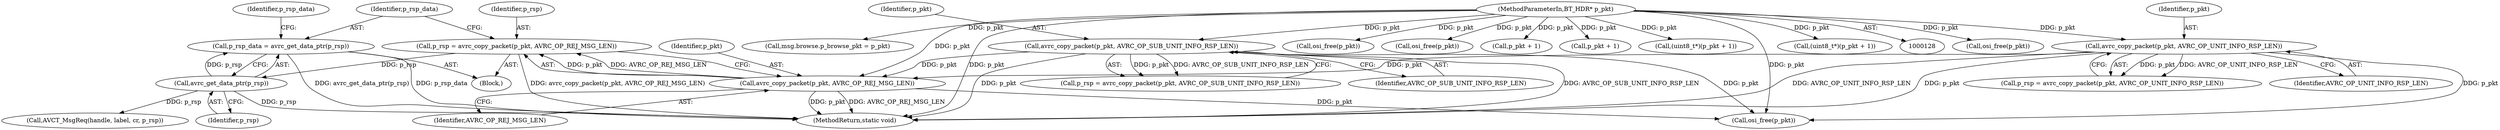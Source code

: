 digraph "0_Android_830cb39cb2a0f1bf6704d264e2a5c5029c175dd7@pointer" {
"1000976" [label="(Call,p_rsp_data = avrc_get_data_ptr(p_rsp))"];
"1000978" [label="(Call,avrc_get_data_ptr(p_rsp))"];
"1000971" [label="(Call,p_rsp = avrc_copy_packet(p_pkt, AVRC_OP_REJ_MSG_LEN))"];
"1000973" [label="(Call,avrc_copy_packet(p_pkt, AVRC_OP_REJ_MSG_LEN))"];
"1000521" [label="(Call,avrc_copy_packet(p_pkt, AVRC_OP_SUB_UNIT_INFO_RSP_LEN))"];
"1000132" [label="(MethodParameterIn,BT_HDR* p_pkt)"];
"1000394" [label="(Call,avrc_copy_packet(p_pkt, AVRC_OP_UNIT_INFO_RSP_LEN))"];
"1000978" [label="(Call,avrc_get_data_ptr(p_rsp))"];
"1000519" [label="(Call,p_rsp = avrc_copy_packet(p_pkt, AVRC_OP_SUB_UNIT_INFO_RSP_LEN))"];
"1000976" [label="(Call,p_rsp_data = avrc_get_data_ptr(p_rsp))"];
"1000974" [label="(Identifier,p_pkt)"];
"1000973" [label="(Call,avrc_copy_packet(p_pkt, AVRC_OP_REJ_MSG_LEN))"];
"1000392" [label="(Call,p_rsp = avrc_copy_packet(p_pkt, AVRC_OP_UNIT_INFO_RSP_LEN))"];
"1000132" [label="(MethodParameterIn,BT_HDR* p_pkt)"];
"1000394" [label="(Call,avrc_copy_packet(p_pkt, AVRC_OP_UNIT_INFO_RSP_LEN))"];
"1000972" [label="(Identifier,p_rsp)"];
"1000395" [label="(Identifier,p_pkt)"];
"1000975" [label="(Identifier,AVRC_OP_REJ_MSG_LEN)"];
"1000970" [label="(Block,)"];
"1001055" [label="(Call,osi_free(p_pkt))"];
"1000522" [label="(Identifier,p_pkt)"];
"1000979" [label="(Identifier,p_rsp)"];
"1000296" [label="(Call,osi_free(p_pkt))"];
"1000270" [label="(Call,msg.browse.p_browse_pkt = p_pkt)"];
"1000971" [label="(Call,p_rsp = avrc_copy_packet(p_pkt, AVRC_OP_REJ_MSG_LEN))"];
"1000521" [label="(Call,avrc_copy_packet(p_pkt, AVRC_OP_SUB_UNIT_INFO_RSP_LEN))"];
"1000996" [label="(Call,AVCT_MsgReq(handle, label, cr, p_rsp))"];
"1000523" [label="(Identifier,AVRC_OP_SUB_UNIT_INFO_RSP_LEN)"];
"1000188" [label="(Call,osi_free(p_pkt))"];
"1000196" [label="(Call,osi_free(p_pkt))"];
"1000223" [label="(Call,p_pkt + 1)"];
"1000977" [label="(Identifier,p_rsp_data)"];
"1000667" [label="(Call,p_pkt + 1)"];
"1000396" [label="(Identifier,AVRC_OP_UNIT_INFO_RSP_LEN)"];
"1000221" [label="(Call,(uint8_t*)(p_pkt + 1))"];
"1000665" [label="(Call,(uint8_t*)(p_pkt + 1))"];
"1001057" [label="(MethodReturn,static void)"];
"1000982" [label="(Identifier,p_rsp_data)"];
"1000976" -> "1000970"  [label="AST: "];
"1000976" -> "1000978"  [label="CFG: "];
"1000977" -> "1000976"  [label="AST: "];
"1000978" -> "1000976"  [label="AST: "];
"1000982" -> "1000976"  [label="CFG: "];
"1000976" -> "1001057"  [label="DDG: p_rsp_data"];
"1000976" -> "1001057"  [label="DDG: avrc_get_data_ptr(p_rsp)"];
"1000978" -> "1000976"  [label="DDG: p_rsp"];
"1000978" -> "1000979"  [label="CFG: "];
"1000979" -> "1000978"  [label="AST: "];
"1000978" -> "1001057"  [label="DDG: p_rsp"];
"1000971" -> "1000978"  [label="DDG: p_rsp"];
"1000978" -> "1000996"  [label="DDG: p_rsp"];
"1000971" -> "1000970"  [label="AST: "];
"1000971" -> "1000973"  [label="CFG: "];
"1000972" -> "1000971"  [label="AST: "];
"1000973" -> "1000971"  [label="AST: "];
"1000977" -> "1000971"  [label="CFG: "];
"1000971" -> "1001057"  [label="DDG: avrc_copy_packet(p_pkt, AVRC_OP_REJ_MSG_LEN)"];
"1000973" -> "1000971"  [label="DDG: p_pkt"];
"1000973" -> "1000971"  [label="DDG: AVRC_OP_REJ_MSG_LEN"];
"1000973" -> "1000975"  [label="CFG: "];
"1000974" -> "1000973"  [label="AST: "];
"1000975" -> "1000973"  [label="AST: "];
"1000973" -> "1001057"  [label="DDG: p_pkt"];
"1000973" -> "1001057"  [label="DDG: AVRC_OP_REJ_MSG_LEN"];
"1000521" -> "1000973"  [label="DDG: p_pkt"];
"1000394" -> "1000973"  [label="DDG: p_pkt"];
"1000132" -> "1000973"  [label="DDG: p_pkt"];
"1000973" -> "1001055"  [label="DDG: p_pkt"];
"1000521" -> "1000519"  [label="AST: "];
"1000521" -> "1000523"  [label="CFG: "];
"1000522" -> "1000521"  [label="AST: "];
"1000523" -> "1000521"  [label="AST: "];
"1000519" -> "1000521"  [label="CFG: "];
"1000521" -> "1001057"  [label="DDG: p_pkt"];
"1000521" -> "1001057"  [label="DDG: AVRC_OP_SUB_UNIT_INFO_RSP_LEN"];
"1000521" -> "1000519"  [label="DDG: p_pkt"];
"1000521" -> "1000519"  [label="DDG: AVRC_OP_SUB_UNIT_INFO_RSP_LEN"];
"1000132" -> "1000521"  [label="DDG: p_pkt"];
"1000521" -> "1001055"  [label="DDG: p_pkt"];
"1000132" -> "1000128"  [label="AST: "];
"1000132" -> "1001057"  [label="DDG: p_pkt"];
"1000132" -> "1000188"  [label="DDG: p_pkt"];
"1000132" -> "1000196"  [label="DDG: p_pkt"];
"1000132" -> "1000221"  [label="DDG: p_pkt"];
"1000132" -> "1000223"  [label="DDG: p_pkt"];
"1000132" -> "1000270"  [label="DDG: p_pkt"];
"1000132" -> "1000296"  [label="DDG: p_pkt"];
"1000132" -> "1000394"  [label="DDG: p_pkt"];
"1000132" -> "1000665"  [label="DDG: p_pkt"];
"1000132" -> "1000667"  [label="DDG: p_pkt"];
"1000132" -> "1001055"  [label="DDG: p_pkt"];
"1000394" -> "1000392"  [label="AST: "];
"1000394" -> "1000396"  [label="CFG: "];
"1000395" -> "1000394"  [label="AST: "];
"1000396" -> "1000394"  [label="AST: "];
"1000392" -> "1000394"  [label="CFG: "];
"1000394" -> "1001057"  [label="DDG: AVRC_OP_UNIT_INFO_RSP_LEN"];
"1000394" -> "1001057"  [label="DDG: p_pkt"];
"1000394" -> "1000392"  [label="DDG: p_pkt"];
"1000394" -> "1000392"  [label="DDG: AVRC_OP_UNIT_INFO_RSP_LEN"];
"1000394" -> "1001055"  [label="DDG: p_pkt"];
}
